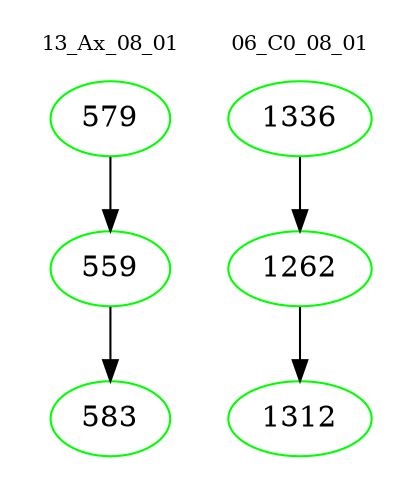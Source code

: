 digraph{
subgraph cluster_0 {
color = white
label = "13_Ax_08_01";
fontsize=10;
T0_579 [label="579", color="green"]
T0_579 -> T0_559 [color="black"]
T0_559 [label="559", color="green"]
T0_559 -> T0_583 [color="black"]
T0_583 [label="583", color="green"]
}
subgraph cluster_1 {
color = white
label = "06_C0_08_01";
fontsize=10;
T1_1336 [label="1336", color="green"]
T1_1336 -> T1_1262 [color="black"]
T1_1262 [label="1262", color="green"]
T1_1262 -> T1_1312 [color="black"]
T1_1312 [label="1312", color="green"]
}
}
